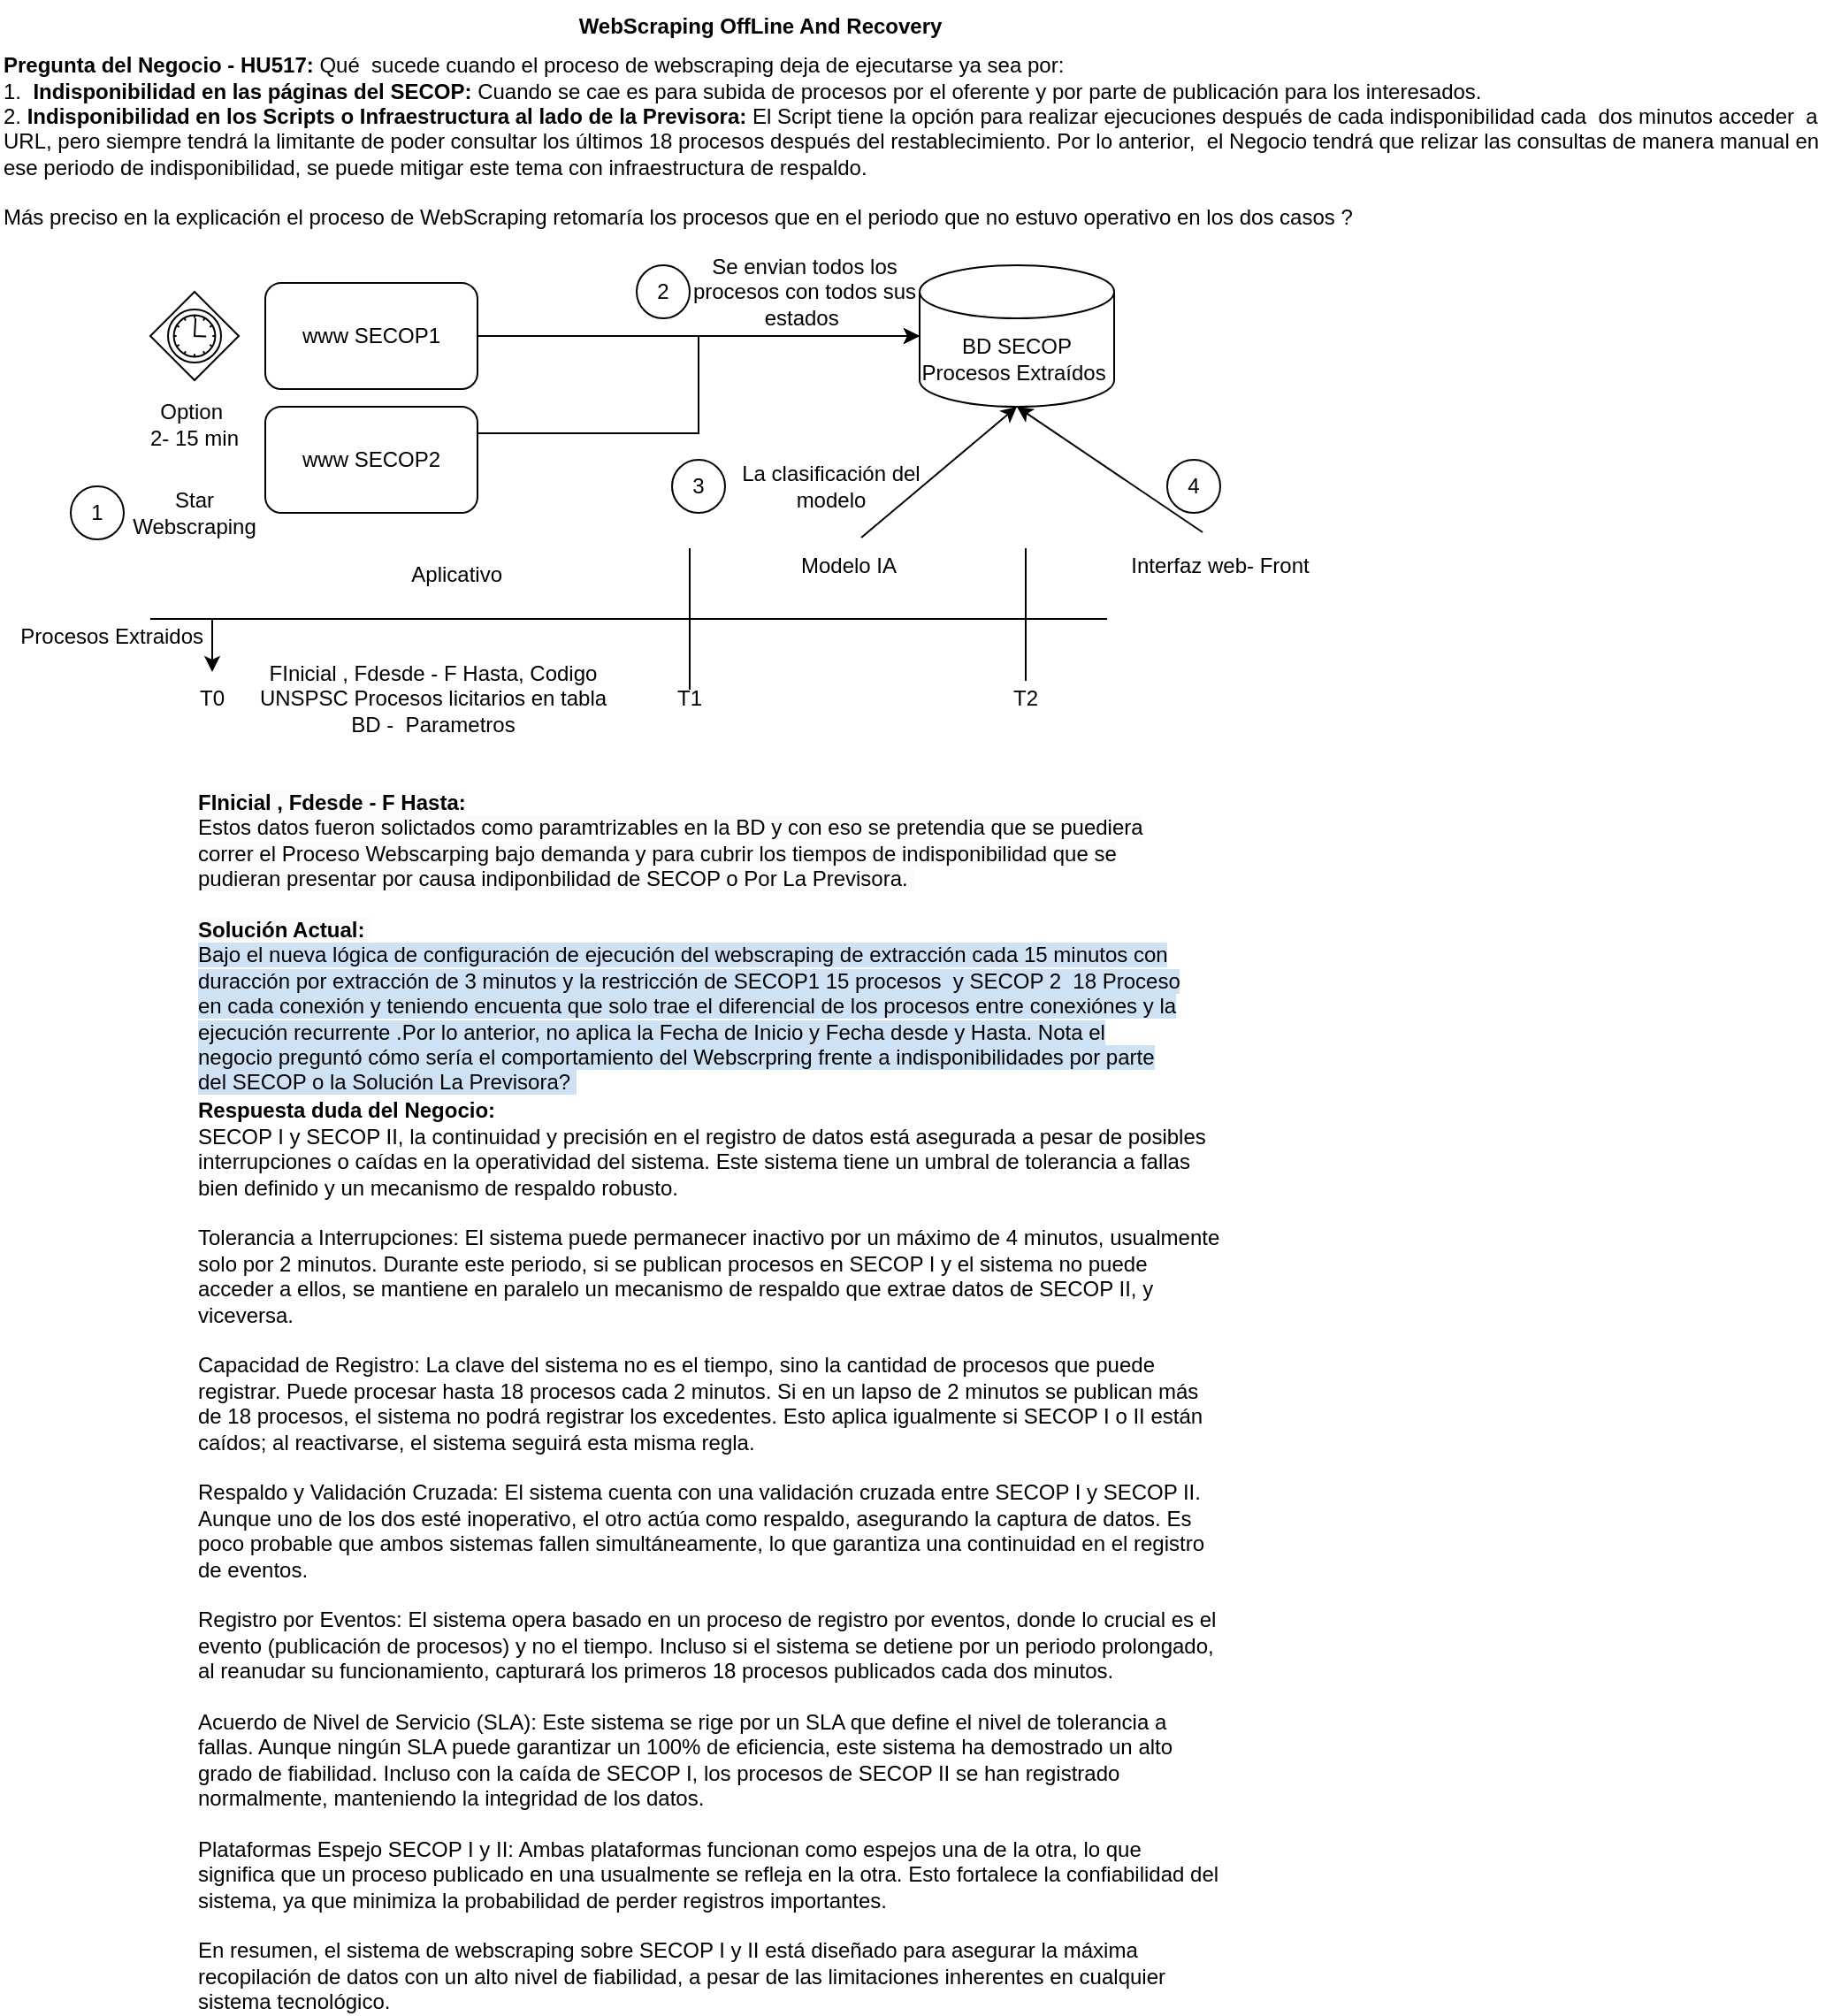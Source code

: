 <mxfile version="23.0.2" type="github">
  <diagram name="Page-1" id="wsHLDZuoHZw1MzJ2-pT4">
    <mxGraphModel dx="771" dy="299" grid="1" gridSize="10" guides="1" tooltips="1" connect="1" arrows="1" fold="1" page="1" pageScale="1" pageWidth="827" pageHeight="1169" math="0" shadow="0">
      <root>
        <mxCell id="0" />
        <mxCell id="1" parent="0" />
        <mxCell id="1Vb6KlBlZpgiBq4A07aD-1" value="&lt;b&gt;WebScraping OffLine And Recovery&lt;/b&gt;" style="text;html=1;strokeColor=none;fillColor=none;align=center;verticalAlign=middle;whiteSpace=wrap;rounded=0;" vertex="1" parent="1">
          <mxGeometry x="280" y="10" width="300" height="30" as="geometry" />
        </mxCell>
        <mxCell id="1Vb6KlBlZpgiBq4A07aD-2" value="&lt;b&gt;Pregunta del Negocio - HU517:&lt;/b&gt; Qué&amp;nbsp; sucede cuando el proceso de webscraping deja de ejecutarse ya sea por:&lt;br&gt;1.&amp;nbsp; &lt;b&gt;Indisponibilidad en las páginas del SECOP:&lt;/b&gt; Cuando se cae es para subida de procesos por el oferente y por parte de publicación para los interesados.&lt;br&gt;2. &lt;b&gt;Indisponibilidad en los Scripts o Infraestructura al lado de la Previsora: &lt;/b&gt;El Script tiene la opción para realizar ejecuciones&lt;b&gt;&amp;nbsp;&lt;/b&gt;después de cada indisponibilidad cada&amp;nbsp; dos minutos acceder&amp;nbsp; a URL, pero siempre tendrá la limitante de poder consultar los últimos 18 procesos después del restablecimiento. Por lo anterior,&amp;nbsp; el Negocio tendrá que relizar las consultas de manera manual en ese periodo de indisponibilidad, se puede mitigar este tema con infraestructura de respaldo.&lt;br&gt;&lt;br&gt;Más preciso en la explicación el proceso de WebScraping retomaría los procesos que en el periodo que no estuvo operativo en los dos casos ?" style="text;html=1;strokeColor=none;fillColor=none;align=left;verticalAlign=middle;whiteSpace=wrap;rounded=0;" vertex="1" parent="1">
          <mxGeometry y="40" width="1040" height="100" as="geometry" />
        </mxCell>
        <mxCell id="1Vb6KlBlZpgiBq4A07aD-31" value="" style="endArrow=none;html=1;rounded=0;" edge="1" parent="1">
          <mxGeometry width="50" height="50" relative="1" as="geometry">
            <mxPoint x="390" y="400" as="sourcePoint" />
            <mxPoint x="390" y="320" as="targetPoint" />
          </mxGeometry>
        </mxCell>
        <mxCell id="1Vb6KlBlZpgiBq4A07aD-32" value="" style="endArrow=classic;html=1;rounded=0;" edge="1" parent="1">
          <mxGeometry width="50" height="50" relative="1" as="geometry">
            <mxPoint x="120" y="360" as="sourcePoint" />
            <mxPoint x="120" y="390" as="targetPoint" />
          </mxGeometry>
        </mxCell>
        <mxCell id="1Vb6KlBlZpgiBq4A07aD-33" value="T0" style="text;html=1;strokeColor=none;fillColor=none;align=center;verticalAlign=middle;whiteSpace=wrap;rounded=0;" vertex="1" parent="1">
          <mxGeometry x="90" y="390" width="60" height="30" as="geometry" />
        </mxCell>
        <mxCell id="1Vb6KlBlZpgiBq4A07aD-34" value="FInicial , Fdesde - F Hasta, Codigo UNSPSC Procesos licitarios en tabla BD -&amp;nbsp; Parametros" style="text;html=1;strokeColor=none;fillColor=none;align=center;verticalAlign=middle;whiteSpace=wrap;rounded=0;" vertex="1" parent="1">
          <mxGeometry x="140" y="390" width="210" height="30" as="geometry" />
        </mxCell>
        <mxCell id="1Vb6KlBlZpgiBq4A07aD-35" value="Aplicativo&amp;nbsp;" style="text;html=1;strokeColor=none;fillColor=none;align=center;verticalAlign=middle;whiteSpace=wrap;rounded=0;" vertex="1" parent="1">
          <mxGeometry x="230" y="320" width="60" height="30" as="geometry" />
        </mxCell>
        <mxCell id="1Vb6KlBlZpgiBq4A07aD-36" value="Interfaz web- Front" style="text;html=1;strokeColor=none;fillColor=none;align=center;verticalAlign=middle;whiteSpace=wrap;rounded=0;" vertex="1" parent="1">
          <mxGeometry x="630" y="310" width="120" height="40" as="geometry" />
        </mxCell>
        <mxCell id="1Vb6KlBlZpgiBq4A07aD-37" value="" style="endArrow=none;html=1;rounded=0;" edge="1" parent="1">
          <mxGeometry width="50" height="50" relative="1" as="geometry">
            <mxPoint x="580" y="395" as="sourcePoint" />
            <mxPoint x="580" y="320" as="targetPoint" />
            <Array as="points">
              <mxPoint x="580" y="360" />
            </Array>
          </mxGeometry>
        </mxCell>
        <mxCell id="1Vb6KlBlZpgiBq4A07aD-38" value="Modelo IA" style="text;html=1;strokeColor=none;fillColor=none;align=center;verticalAlign=middle;whiteSpace=wrap;rounded=0;" vertex="1" parent="1">
          <mxGeometry x="450" y="315" width="60" height="30" as="geometry" />
        </mxCell>
        <mxCell id="1Vb6KlBlZpgiBq4A07aD-39" value="www SECOP1" style="rounded=1;whiteSpace=wrap;html=1;" vertex="1" parent="1">
          <mxGeometry x="150" y="170" width="120" height="60" as="geometry" />
        </mxCell>
        <mxCell id="1Vb6KlBlZpgiBq4A07aD-40" value="BD SECOP&lt;br&gt;Procesos Extraídos&amp;nbsp;" style="shape=cylinder3;whiteSpace=wrap;html=1;boundedLbl=1;backgroundOutline=1;size=15;" vertex="1" parent="1">
          <mxGeometry x="520" y="160" width="110" height="80" as="geometry" />
        </mxCell>
        <mxCell id="1Vb6KlBlZpgiBq4A07aD-41" value="www SECOP2" style="rounded=1;whiteSpace=wrap;html=1;" vertex="1" parent="1">
          <mxGeometry x="150" y="240" width="120" height="60" as="geometry" />
        </mxCell>
        <mxCell id="1Vb6KlBlZpgiBq4A07aD-42" style="edgeStyle=orthogonalEdgeStyle;rounded=0;orthogonalLoop=1;jettySize=auto;html=1;exitX=1;exitY=0.5;exitDx=0;exitDy=0;entryX=0;entryY=0.5;entryDx=0;entryDy=0;entryPerimeter=0;" edge="1" parent="1" source="1Vb6KlBlZpgiBq4A07aD-39" target="1Vb6KlBlZpgiBq4A07aD-40">
          <mxGeometry relative="1" as="geometry" />
        </mxCell>
        <mxCell id="1Vb6KlBlZpgiBq4A07aD-43" style="edgeStyle=orthogonalEdgeStyle;rounded=0;orthogonalLoop=1;jettySize=auto;html=1;exitX=1;exitY=0.25;exitDx=0;exitDy=0;entryX=0;entryY=0.5;entryDx=0;entryDy=0;entryPerimeter=0;" edge="1" parent="1" source="1Vb6KlBlZpgiBq4A07aD-41" target="1Vb6KlBlZpgiBq4A07aD-40">
          <mxGeometry relative="1" as="geometry">
            <mxPoint x="280" y="210" as="sourcePoint" />
            <mxPoint x="510" y="200" as="targetPoint" />
          </mxGeometry>
        </mxCell>
        <mxCell id="1Vb6KlBlZpgiBq4A07aD-44" value="" style="endArrow=classic;html=1;rounded=0;entryX=0.5;entryY=1;entryDx=0;entryDy=0;entryPerimeter=0;exitX=0.617;exitY=-0.033;exitDx=0;exitDy=0;exitPerimeter=0;" edge="1" parent="1" source="1Vb6KlBlZpgiBq4A07aD-38" target="1Vb6KlBlZpgiBq4A07aD-40">
          <mxGeometry width="50" height="50" relative="1" as="geometry">
            <mxPoint x="510" y="380" as="sourcePoint" />
            <mxPoint x="560" y="330" as="targetPoint" />
          </mxGeometry>
        </mxCell>
        <mxCell id="1Vb6KlBlZpgiBq4A07aD-45" value="" style="endArrow=classic;html=1;rounded=0;entryX=0.5;entryY=1;entryDx=0;entryDy=0;entryPerimeter=0;exitX=0.417;exitY=0.025;exitDx=0;exitDy=0;exitPerimeter=0;" edge="1" parent="1" source="1Vb6KlBlZpgiBq4A07aD-36" target="1Vb6KlBlZpgiBq4A07aD-40">
          <mxGeometry width="50" height="50" relative="1" as="geometry">
            <mxPoint x="670" y="290" as="sourcePoint" />
            <mxPoint x="560" y="330" as="targetPoint" />
          </mxGeometry>
        </mxCell>
        <mxCell id="1Vb6KlBlZpgiBq4A07aD-46" value="Se envian todos los procesos con todos sus estados&amp;nbsp;" style="text;html=1;strokeColor=none;fillColor=none;align=center;verticalAlign=middle;whiteSpace=wrap;rounded=0;" vertex="1" parent="1">
          <mxGeometry x="390" y="160" width="130" height="30" as="geometry" />
        </mxCell>
        <mxCell id="1Vb6KlBlZpgiBq4A07aD-47" value="2" style="ellipse;whiteSpace=wrap;html=1;aspect=fixed;" vertex="1" parent="1">
          <mxGeometry x="360" y="160" width="30" height="30" as="geometry" />
        </mxCell>
        <mxCell id="1Vb6KlBlZpgiBq4A07aD-48" value="3" style="ellipse;whiteSpace=wrap;html=1;aspect=fixed;" vertex="1" parent="1">
          <mxGeometry x="380" y="270" width="30" height="30" as="geometry" />
        </mxCell>
        <mxCell id="1Vb6KlBlZpgiBq4A07aD-49" value="4" style="ellipse;whiteSpace=wrap;html=1;aspect=fixed;" vertex="1" parent="1">
          <mxGeometry x="660" y="270" width="30" height="30" as="geometry" />
        </mxCell>
        <mxCell id="1Vb6KlBlZpgiBq4A07aD-50" value="La clasificación del modelo" style="text;html=1;strokeColor=none;fillColor=none;align=center;verticalAlign=middle;whiteSpace=wrap;rounded=0;" vertex="1" parent="1">
          <mxGeometry x="410" y="270" width="120" height="30" as="geometry" />
        </mxCell>
        <mxCell id="1Vb6KlBlZpgiBq4A07aD-51" value="" style="points=[[0.25,0.25,0],[0.5,0,0],[0.75,0.25,0],[1,0.5,0],[0.75,0.75,0],[0.5,1,0],[0.25,0.75,0],[0,0.5,0]];shape=mxgraph.bpmn.gateway2;html=1;verticalLabelPosition=bottom;labelBackgroundColor=#ffffff;verticalAlign=top;align=center;perimeter=rhombusPerimeter;outlineConnect=0;outline=standard;symbol=timer;" vertex="1" parent="1">
          <mxGeometry x="85" y="175" width="50" height="50" as="geometry" />
        </mxCell>
        <mxCell id="1Vb6KlBlZpgiBq4A07aD-52" value="Option&amp;nbsp;&lt;br&gt;2- 15 min" style="text;html=1;strokeColor=none;fillColor=none;align=center;verticalAlign=middle;whiteSpace=wrap;rounded=0;" vertex="1" parent="1">
          <mxGeometry x="80" y="235" width="60" height="30" as="geometry" />
        </mxCell>
        <mxCell id="1Vb6KlBlZpgiBq4A07aD-53" value="1" style="ellipse;whiteSpace=wrap;html=1;aspect=fixed;" vertex="1" parent="1">
          <mxGeometry x="40" y="285" width="30" height="30" as="geometry" />
        </mxCell>
        <mxCell id="1Vb6KlBlZpgiBq4A07aD-54" value="Star Webscraping" style="text;html=1;strokeColor=none;fillColor=none;align=center;verticalAlign=middle;whiteSpace=wrap;rounded=0;" vertex="1" parent="1">
          <mxGeometry x="80" y="285" width="60" height="30" as="geometry" />
        </mxCell>
        <mxCell id="1Vb6KlBlZpgiBq4A07aD-55" value="Procesos Extraidos&amp;nbsp;" style="text;html=1;strokeColor=none;fillColor=none;align=center;verticalAlign=middle;whiteSpace=wrap;rounded=0;" vertex="1" parent="1">
          <mxGeometry x="10" y="355" width="110" height="30" as="geometry" />
        </mxCell>
        <mxCell id="1Vb6KlBlZpgiBq4A07aD-56" value="T1" style="text;html=1;strokeColor=none;fillColor=none;align=center;verticalAlign=middle;whiteSpace=wrap;rounded=0;" vertex="1" parent="1">
          <mxGeometry x="360" y="390" width="60" height="30" as="geometry" />
        </mxCell>
        <mxCell id="1Vb6KlBlZpgiBq4A07aD-57" value="T2" style="text;html=1;strokeColor=none;fillColor=none;align=center;verticalAlign=middle;whiteSpace=wrap;rounded=0;" vertex="1" parent="1">
          <mxGeometry x="550" y="390" width="60" height="30" as="geometry" />
        </mxCell>
        <mxCell id="1Vb6KlBlZpgiBq4A07aD-59" value="" style="endArrow=none;html=1;rounded=0;exitX=-0.017;exitY=-0.2;exitDx=0;exitDy=0;exitPerimeter=0;" edge="1" parent="1">
          <mxGeometry width="50" height="50" relative="1" as="geometry">
            <mxPoint x="85.0" y="360" as="sourcePoint" />
            <mxPoint x="626.02" y="360" as="targetPoint" />
          </mxGeometry>
        </mxCell>
        <mxCell id="1Vb6KlBlZpgiBq4A07aD-60" value="&lt;span style=&quot;color: rgb(0, 0, 0); font-style: normal; font-variant-ligatures: normal; font-variant-caps: normal; letter-spacing: normal; orphans: 2; text-align: center; text-indent: 0px; text-transform: none; widows: 2; word-spacing: 0px; -webkit-text-stroke-width: 0px; background-color: rgb(251, 251, 251); text-decoration-thickness: initial; text-decoration-style: initial; text-decoration-color: initial; float: none; display: inline !important;&quot;&gt;&lt;span style=&quot;font-size: 12px;&quot;&gt;&lt;b&gt;FInicial , Fdesde - F Hasta:&lt;/b&gt;&lt;br&gt;Estos datos fueron solictados como paramtrizables en la BD y con eso se pretendia que se puediera correr el Proceso Webscarping bajo demanda y para cubrir los tiempos de indisponibilidad que se pudieran presentar por causa indiponbilidad de SECOP o Por La Previsora.&amp;nbsp;&lt;/span&gt;&lt;br&gt;&lt;br&gt;&lt;span style=&quot;font-size: 12px;&quot;&gt;&lt;b&gt;Solución Actual:&amp;nbsp;&lt;/b&gt;&lt;/span&gt;&lt;br&gt;&lt;span style=&quot;font-weight: 400; background-color: rgb(207, 226, 243);&quot;&gt;&lt;font style=&quot;font-size: 12px;&quot; face=&quot;Helvetica&quot;&gt;Bajo el nueva lógica de configuración de ejecución del webscraping de extracción cada 15 minutos con duracción por extracción de 3 minutos y la restricción de SECOP1 15  procesos&amp;nbsp; y SECOP 2&amp;nbsp; 18 Proceso en cada conexión y teniendo encuenta que solo trae el diferencial de los procesos entre conexiónes y la ejecución recurrente .Por lo anterior, no aplica la Fecha de Inicio y Fecha desde y Hasta. Nota el negocio preguntó cómo sería el comportamiento del Webscrpring frente a indisponibilidades por parte del SECOP o la Solución La Previsora?&amp;nbsp;&lt;br&gt;&lt;br&gt;&lt;br&gt;&lt;br&gt;&lt;br&gt;&lt;/font&gt;&lt;/span&gt;&lt;span style=&quot;font-weight: 400; font-size: 12px; font-family: Helvetica;&quot;&gt;&lt;br&gt;&lt;br&gt;&lt;/span&gt;&lt;/span&gt;" style="text;whiteSpace=wrap;html=1;" vertex="1" parent="1">
          <mxGeometry x="110" y="450" width="560" height="40" as="geometry" />
        </mxCell>
        <mxCell id="1Vb6KlBlZpgiBq4A07aD-61" value="&lt;b&gt;Respuesta duda del Negocio:&lt;/b&gt;&lt;br&gt;SECOP I y SECOP II, la continuidad y precisión en el registro de datos está asegurada a pesar de posibles interrupciones o caídas en la operatividad del sistema. Este sistema tiene un umbral de tolerancia a fallas bien definido y un mecanismo de respaldo robusto.&lt;div&gt;&lt;span style=&quot;font-size: 12px;&quot;&gt;&lt;br&gt;&lt;/span&gt;&lt;/div&gt;&lt;div&gt;&lt;span style=&quot;font-size: 12px;&quot;&gt;Tolerancia a Interrupciones: El sistema puede permanecer inactivo por un máximo de 4 minutos, usualmente solo por 2 minutos. Durante este periodo, si se publican procesos en SECOP I y el sistema no puede acceder a ellos, se mantiene en paralelo un mecanismo de respaldo que extrae datos de SECOP II, y viceversa.&lt;/span&gt;&lt;/div&gt;&lt;div&gt;&lt;span style=&quot;font-size: 12px;&quot;&gt;&lt;br&gt;&lt;/span&gt;&lt;/div&gt;&lt;div&gt;&lt;span style=&quot;font-size: 12px;&quot;&gt;Capacidad de Registro: La clave del sistema no es el tiempo, sino la cantidad de procesos que puede registrar. Puede procesar hasta 18 procesos cada 2 minutos. Si en un lapso de 2 minutos se publican más de 18 procesos, el sistema no podrá registrar los excedentes. Esto aplica igualmente si SECOP I o II están caídos; al reactivarse, el sistema seguirá esta misma regla.&lt;/span&gt;&lt;/div&gt;&lt;div&gt;&lt;span style=&quot;font-size: 12px;&quot;&gt;&lt;br&gt;&lt;/span&gt;&lt;/div&gt;&lt;div&gt;&lt;span style=&quot;font-size: 12px;&quot;&gt;Respaldo y Validación Cruzada: El sistema cuenta con una validación cruzada entre SECOP I y SECOP II. Aunque uno de los dos esté inoperativo, el otro actúa como respaldo, asegurando la captura de datos. Es poco probable que ambos sistemas fallen simultáneamente, lo que garantiza una continuidad en el registro de eventos.&lt;/span&gt;&lt;/div&gt;&lt;div&gt;&lt;span style=&quot;font-size: 12px;&quot;&gt;&lt;br&gt;&lt;/span&gt;&lt;/div&gt;&lt;div&gt;&lt;span style=&quot;font-size: 12px;&quot;&gt;Registro por Eventos: El sistema opera basado en un proceso de registro por eventos, donde lo crucial es el evento (publicación de procesos) y no el tiempo. Incluso si el sistema se detiene por un periodo prolongado, al reanudar su funcionamiento, capturará los primeros 18 procesos publicados cada dos minutos.&lt;/span&gt;&lt;/div&gt;&lt;div&gt;&lt;span style=&quot;font-size: 12px;&quot;&gt;&lt;br&gt;&lt;/span&gt;&lt;/div&gt;&lt;div&gt;&lt;span style=&quot;font-size: 12px;&quot;&gt;Acuerdo de Nivel de Servicio (SLA): Este sistema se rige por un SLA que define el nivel de tolerancia a fallas. Aunque ningún SLA puede garantizar un 100% de eficiencia, este sistema ha demostrado un alto grado de fiabilidad. Incluso con la caída de SECOP I, los procesos de SECOP II se han registrado normalmente, manteniendo la integridad de los datos.&lt;/span&gt;&lt;/div&gt;&lt;div&gt;&lt;span style=&quot;font-size: 12px;&quot;&gt;&lt;br&gt;&lt;/span&gt;&lt;/div&gt;&lt;div&gt;&lt;span style=&quot;font-size: 12px;&quot;&gt;Plataformas Espejo SECOP I y II: Ambas plataformas funcionan como espejos una de la otra, lo que significa que un proceso publicado en una usualmente se refleja en la otra. Esto fortalece la confiabilidad del sistema, ya que minimiza la probabilidad de perder registros importantes.&lt;/span&gt;&lt;/div&gt;&lt;div&gt;&lt;span style=&quot;font-size: 12px;&quot;&gt;&lt;br&gt;&lt;/span&gt;&lt;/div&gt;&lt;div&gt;&lt;span style=&quot;font-size: 12px;&quot;&gt;En resumen, el sistema de webscraping sobre SECOP I y II está diseñado para asegurar la máxima recopilación de datos con un alto nivel de fiabilidad, a pesar de las limitaciones inherentes en cualquier sistema tecnológico.&lt;/span&gt;&lt;/div&gt;" style="text;html=1;strokeColor=none;fillColor=none;align=left;verticalAlign=middle;whiteSpace=wrap;rounded=0;" vertex="1" parent="1">
          <mxGeometry x="110" y="860" width="580" height="60" as="geometry" />
        </mxCell>
      </root>
    </mxGraphModel>
  </diagram>
</mxfile>
